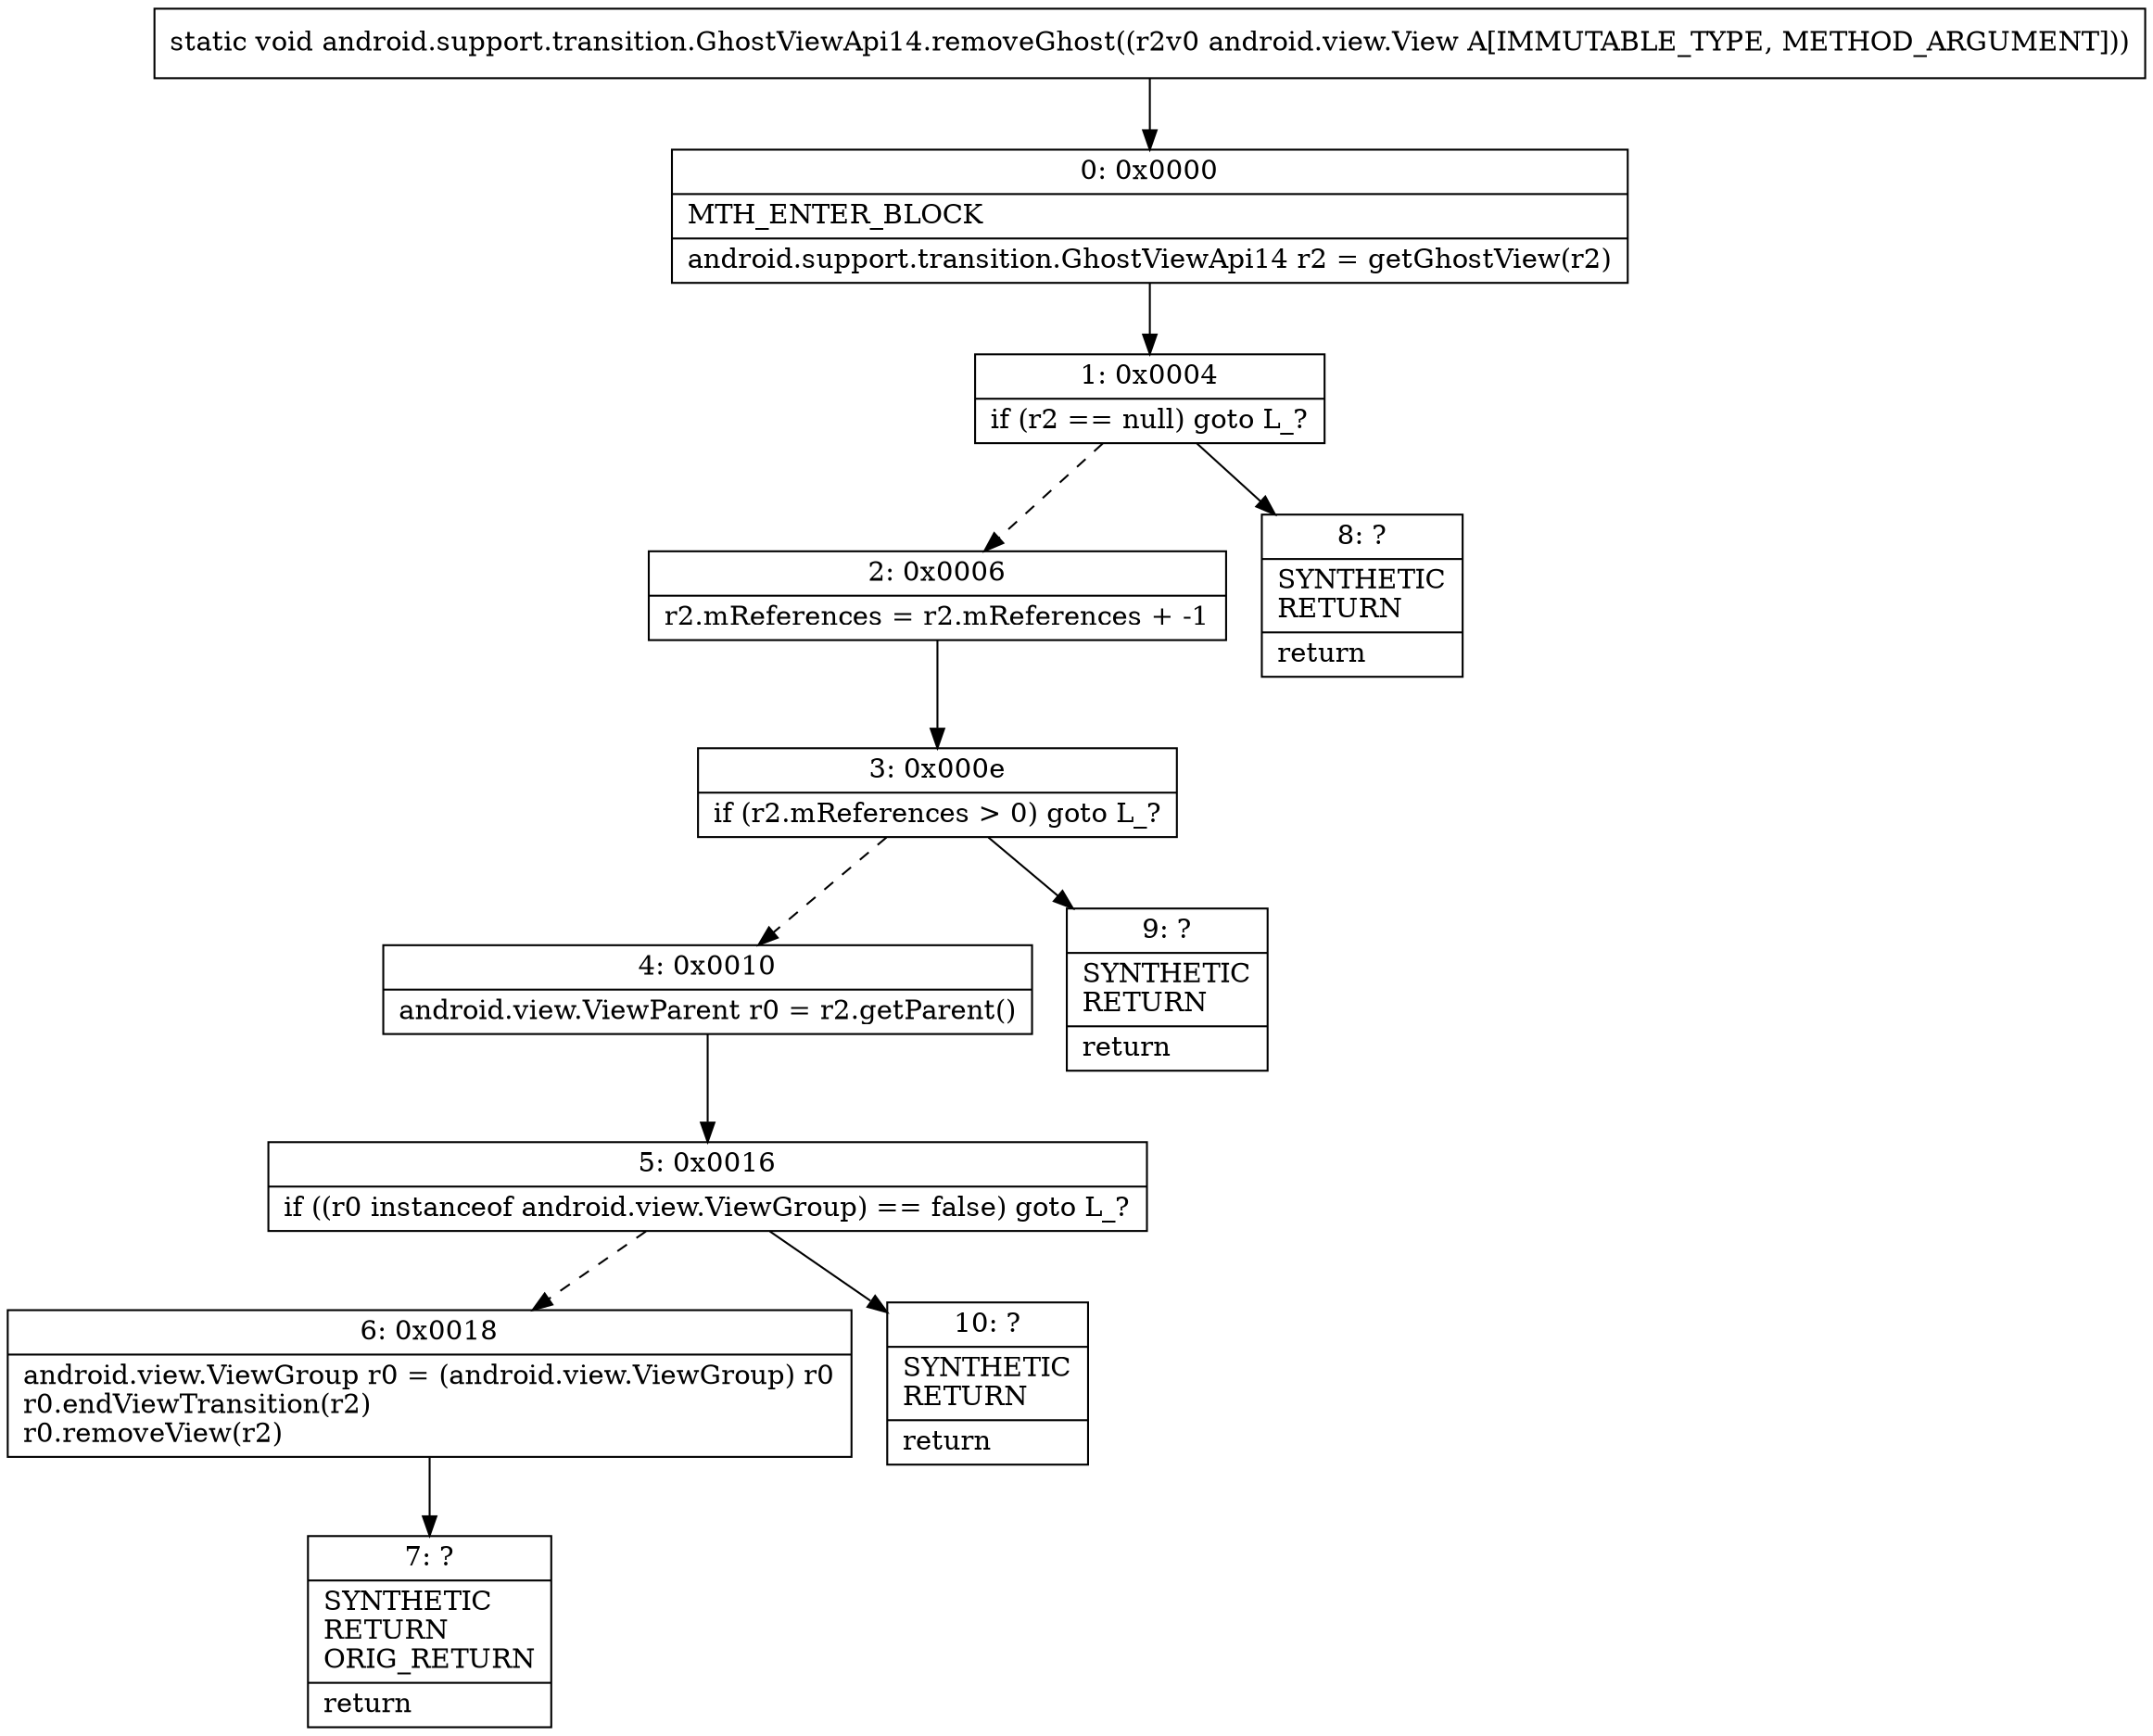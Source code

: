 digraph "CFG forandroid.support.transition.GhostViewApi14.removeGhost(Landroid\/view\/View;)V" {
Node_0 [shape=record,label="{0\:\ 0x0000|MTH_ENTER_BLOCK\l|android.support.transition.GhostViewApi14 r2 = getGhostView(r2)\l}"];
Node_1 [shape=record,label="{1\:\ 0x0004|if (r2 == null) goto L_?\l}"];
Node_2 [shape=record,label="{2\:\ 0x0006|r2.mReferences = r2.mReferences + \-1\l}"];
Node_3 [shape=record,label="{3\:\ 0x000e|if (r2.mReferences \> 0) goto L_?\l}"];
Node_4 [shape=record,label="{4\:\ 0x0010|android.view.ViewParent r0 = r2.getParent()\l}"];
Node_5 [shape=record,label="{5\:\ 0x0016|if ((r0 instanceof android.view.ViewGroup) == false) goto L_?\l}"];
Node_6 [shape=record,label="{6\:\ 0x0018|android.view.ViewGroup r0 = (android.view.ViewGroup) r0\lr0.endViewTransition(r2)\lr0.removeView(r2)\l}"];
Node_7 [shape=record,label="{7\:\ ?|SYNTHETIC\lRETURN\lORIG_RETURN\l|return\l}"];
Node_8 [shape=record,label="{8\:\ ?|SYNTHETIC\lRETURN\l|return\l}"];
Node_9 [shape=record,label="{9\:\ ?|SYNTHETIC\lRETURN\l|return\l}"];
Node_10 [shape=record,label="{10\:\ ?|SYNTHETIC\lRETURN\l|return\l}"];
MethodNode[shape=record,label="{static void android.support.transition.GhostViewApi14.removeGhost((r2v0 android.view.View A[IMMUTABLE_TYPE, METHOD_ARGUMENT])) }"];
MethodNode -> Node_0;
Node_0 -> Node_1;
Node_1 -> Node_2[style=dashed];
Node_1 -> Node_8;
Node_2 -> Node_3;
Node_3 -> Node_4[style=dashed];
Node_3 -> Node_9;
Node_4 -> Node_5;
Node_5 -> Node_6[style=dashed];
Node_5 -> Node_10;
Node_6 -> Node_7;
}

